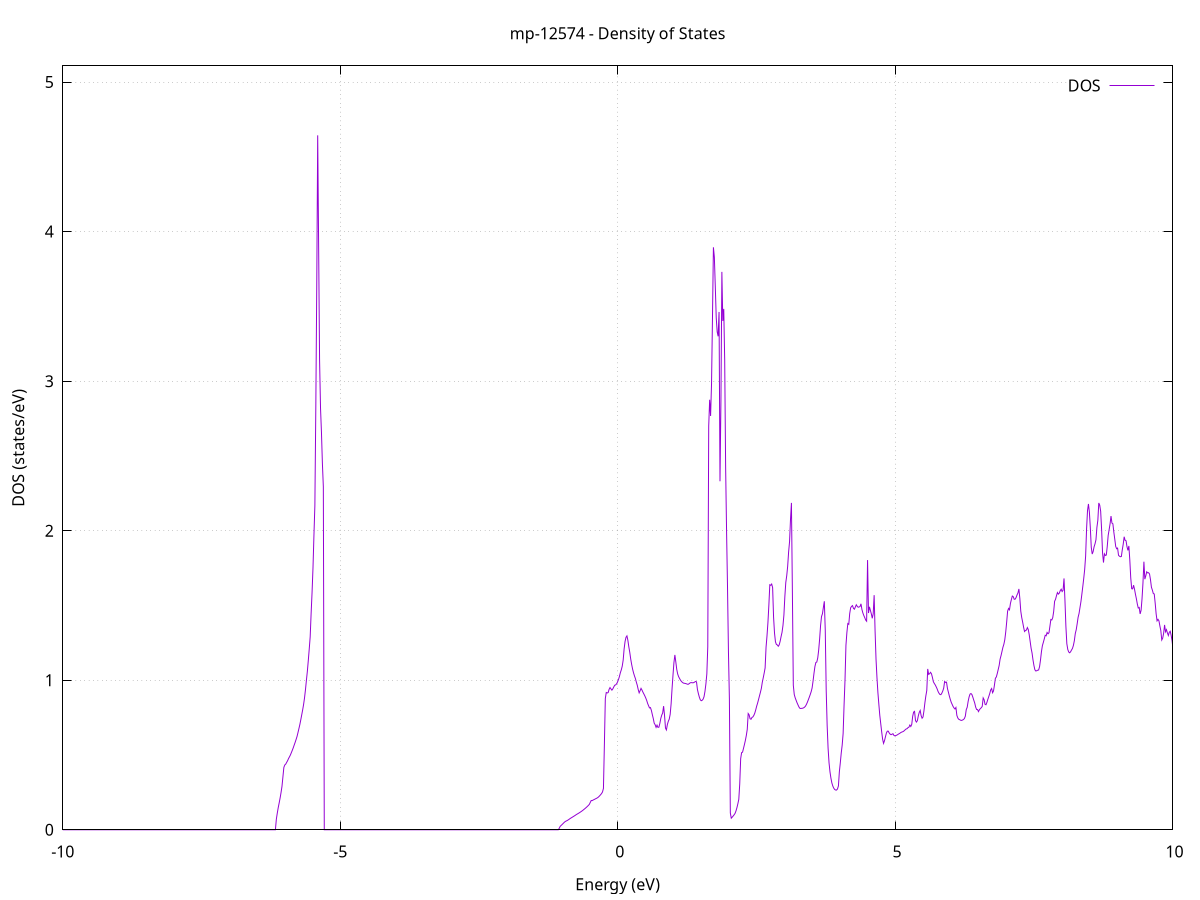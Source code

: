 set title 'mp-12574 - Density of States'
set xlabel 'Energy (eV)'
set ylabel 'DOS (states/eV)'
set grid
set xrange [-10:10]
set yrange [0:5.108]
set xzeroaxis lt -1
set terminal png size 800,600
set output 'mp-12574_dos_gnuplot.png'
plot '-' using 1:2 with lines title 'DOS'
-21.397500 0.000000
-21.380600 0.000000
-21.363600 0.000000
-21.346700 0.000000
-21.329700 0.000000
-21.312800 0.000000
-21.295900 0.000000
-21.278900 0.000000
-21.262000 0.000000
-21.245000 0.000000
-21.228100 0.000000
-21.211200 0.000000
-21.194200 0.000000
-21.177300 0.000000
-21.160300 0.000000
-21.143400 0.000000
-21.126500 0.000000
-21.109500 0.000000
-21.092600 0.000000
-21.075600 0.000000
-21.058700 0.000000
-21.041800 0.000000
-21.024800 0.000000
-21.007900 0.000000
-20.990900 0.000000
-20.974000 0.000000
-20.957100 0.000000
-20.940100 0.000000
-20.923200 0.000000
-20.906200 0.000000
-20.889300 0.000000
-20.872400 0.000000
-20.855400 0.000000
-20.838500 0.000000
-20.821500 0.000000
-20.804600 0.000000
-20.787700 0.000000
-20.770700 0.000000
-20.753800 0.000000
-20.736800 0.000000
-20.719900 0.000000
-20.703000 0.000000
-20.686000 0.000000
-20.669100 0.000000
-20.652100 0.000000
-20.635200 0.000000
-20.618300 0.000000
-20.601300 0.000000
-20.584400 0.000000
-20.567400 0.000000
-20.550500 0.000000
-20.533600 0.000000
-20.516600 0.000000
-20.499700 0.000000
-20.482700 0.000000
-20.465800 0.000000
-20.448900 0.000000
-20.431900 0.000000
-20.415000 0.000000
-20.398000 0.000000
-20.381100 0.000000
-20.364200 0.000000
-20.347200 0.000000
-20.330300 0.000000
-20.313300 0.000000
-20.296400 0.000000
-20.279400 0.000000
-20.262500 0.000000
-20.245600 0.000000
-20.228600 0.000000
-20.211700 0.000000
-20.194700 0.000000
-20.177800 0.000000
-20.160900 0.000000
-20.143900 0.000000
-20.127000 0.000000
-20.110000 0.000000
-20.093100 0.000000
-20.076200 0.000000
-20.059200 0.000000
-20.042300 0.000000
-20.025300 0.000000
-20.008400 0.000000
-19.991500 0.000000
-19.974500 0.000000
-19.957600 0.000000
-19.940600 0.000000
-19.923700 0.000000
-19.906800 0.000000
-19.889800 0.000000
-19.872900 0.000000
-19.855900 0.442600
-19.839000 1.890400
-19.822100 3.570900
-19.805100 3.952800
-19.788200 4.865600
-19.771200 6.240600
-19.754300 8.712300
-19.737400 11.845900
-19.720400 16.125300
-19.703500 9.628700
-19.686500 9.240500
-19.669600 7.251500
-19.652700 6.778000
-19.635700 3.277800
-19.618800 3.218200
-19.601800 2.951700
-19.584900 2.889100
-19.568000 2.906100
-19.551000 3.016300
-19.534100 3.165800
-19.517100 3.507700
-19.500200 3.852900
-19.483300 4.287300
-19.466300 4.893800
-19.449400 6.808000
-19.432400 8.674900
-19.415500 9.384800
-19.398600 11.655300
-19.381600 14.750100
-19.364700 13.189400
-19.347700 7.963500
-19.330800 7.006000
-19.313900 8.510100
-19.296900 11.932300
-19.280000 14.154100
-19.263000 12.159400
-19.246100 18.943400
-19.229100 22.024100
-19.212200 24.352300
-19.195300 15.254200
-19.178300 12.396200
-19.161400 9.914100
-19.144400 3.565100
-19.127500 0.000000
-19.110600 0.000000
-19.093600 0.000000
-19.076700 0.000000
-19.059700 0.000000
-19.042800 0.000000
-19.025900 0.000000
-19.008900 0.000000
-18.992000 0.000000
-18.975000 0.000000
-18.958100 0.000000
-18.941200 0.000000
-18.924200 0.000000
-18.907300 0.000000
-18.890300 0.000000
-18.873400 0.000000
-18.856500 0.000000
-18.839500 0.000000
-18.822600 0.000000
-18.805600 0.000000
-18.788700 0.000000
-18.771800 0.000000
-18.754800 0.000000
-18.737900 0.000000
-18.720900 0.000000
-18.704000 0.000000
-18.687100 0.000000
-18.670100 0.000000
-18.653200 0.000000
-18.636200 0.000000
-18.619300 0.000000
-18.602400 0.000000
-18.585400 0.000000
-18.568500 0.000000
-18.551500 0.000000
-18.534600 0.000000
-18.517700 0.000000
-18.500700 0.000000
-18.483800 0.000000
-18.466800 0.000000
-18.449900 0.000000
-18.433000 0.000000
-18.416000 0.000000
-18.399100 0.000000
-18.382100 0.000000
-18.365200 0.000000
-18.348300 0.000000
-18.331300 0.000000
-18.314400 0.000000
-18.297400 0.000000
-18.280500 0.000000
-18.263600 0.000000
-18.246600 0.000000
-18.229700 0.000000
-18.212700 0.000000
-18.195800 0.000000
-18.178900 0.000000
-18.161900 0.000000
-18.145000 0.000000
-18.128000 0.000000
-18.111100 0.000000
-18.094100 0.000000
-18.077200 0.000000
-18.060300 0.000000
-18.043300 0.000000
-18.026400 0.000000
-18.009400 0.000000
-17.992500 0.000000
-17.975600 0.000000
-17.958600 0.000000
-17.941700 0.000000
-17.924700 0.000000
-17.907800 0.000000
-17.890900 0.000000
-17.873900 0.000000
-17.857000 0.000000
-17.840000 0.000000
-17.823100 0.000000
-17.806200 0.000000
-17.789200 0.000000
-17.772300 0.000000
-17.755300 0.000000
-17.738400 0.000000
-17.721500 0.000000
-17.704500 0.000000
-17.687600 0.000000
-17.670600 0.000000
-17.653700 0.000000
-17.636800 0.000000
-17.619800 0.000000
-17.602900 0.000000
-17.585900 0.000000
-17.569000 0.000000
-17.552100 0.000000
-17.535100 0.000000
-17.518200 0.000000
-17.501200 0.000000
-17.484300 0.000000
-17.467400 0.000000
-17.450400 0.000000
-17.433500 0.000000
-17.416500 0.000000
-17.399600 0.000000
-17.382700 0.000000
-17.365700 0.000000
-17.348800 0.000000
-17.331800 0.000000
-17.314900 0.000000
-17.298000 0.000000
-17.281000 0.000000
-17.264100 0.000000
-17.247100 0.000000
-17.230200 0.000000
-17.213300 0.000000
-17.196300 0.000000
-17.179400 0.000000
-17.162400 0.000000
-17.145500 0.000000
-17.128600 0.000000
-17.111600 0.000000
-17.094700 0.000000
-17.077700 0.000000
-17.060800 0.000000
-17.043800 0.000000
-17.026900 0.000000
-17.010000 0.000000
-16.993000 0.000000
-16.976100 0.000000
-16.959100 0.000000
-16.942200 0.000000
-16.925300 0.000000
-16.908300 0.000000
-16.891400 0.000000
-16.874400 0.000000
-16.857500 0.000000
-16.840600 0.000000
-16.823600 0.000000
-16.806700 0.000000
-16.789700 0.000000
-16.772800 0.000000
-16.755900 0.000000
-16.738900 0.000000
-16.722000 0.000000
-16.705000 0.000000
-16.688100 0.000000
-16.671200 0.000000
-16.654200 0.000000
-16.637300 0.000000
-16.620300 0.000000
-16.603400 0.000000
-16.586500 0.000000
-16.569500 0.000000
-16.552600 0.000000
-16.535600 0.000000
-16.518700 0.000000
-16.501800 0.000000
-16.484800 0.000000
-16.467900 0.000000
-16.450900 0.000000
-16.434000 0.000000
-16.417100 0.000000
-16.400100 0.000000
-16.383200 0.000000
-16.366200 0.000000
-16.349300 0.000000
-16.332400 0.000000
-16.315400 0.000000
-16.298500 0.000000
-16.281500 0.000000
-16.264600 0.000000
-16.247700 0.000000
-16.230700 0.000000
-16.213800 0.000000
-16.196800 0.000000
-16.179900 0.000000
-16.163000 0.000000
-16.146000 0.000000
-16.129100 0.000000
-16.112100 0.000000
-16.095200 0.000000
-16.078300 0.000000
-16.061300 0.000000
-16.044400 0.000000
-16.027400 0.000000
-16.010500 0.000000
-15.993600 0.000000
-15.976600 0.000000
-15.959700 0.000000
-15.942700 0.000000
-15.925800 0.000000
-15.908800 0.000000
-15.891900 0.000000
-15.875000 0.000000
-15.858000 0.000000
-15.841100 0.000000
-15.824100 0.000000
-15.807200 0.000000
-15.790300 0.000000
-15.773300 0.000000
-15.756400 0.000000
-15.739400 0.000000
-15.722500 0.000000
-15.705600 0.000000
-15.688600 0.000000
-15.671700 0.000000
-15.654700 0.000000
-15.637800 0.000000
-15.620900 0.000000
-15.603900 0.000000
-15.587000 0.000000
-15.570000 0.000000
-15.553100 0.000000
-15.536200 0.000000
-15.519200 0.000000
-15.502300 0.000000
-15.485300 0.000000
-15.468400 0.000000
-15.451500 0.000000
-15.434500 0.000000
-15.417600 0.000000
-15.400600 0.000000
-15.383700 0.000000
-15.366800 0.000000
-15.349800 0.000000
-15.332900 0.000000
-15.315900 0.000000
-15.299000 0.000000
-15.282100 0.000000
-15.265100 0.000000
-15.248200 0.000000
-15.231200 0.000000
-15.214300 0.000000
-15.197400 0.000000
-15.180400 0.000000
-15.163500 0.000000
-15.146500 0.000000
-15.129600 0.000000
-15.112700 0.000000
-15.095700 0.000000
-15.078800 0.000000
-15.061800 0.000000
-15.044900 0.000000
-15.028000 0.000000
-15.011000 0.000000
-14.994100 0.000000
-14.977100 0.000000
-14.960200 0.000000
-14.943300 0.000000
-14.926300 0.000000
-14.909400 0.000000
-14.892400 0.000000
-14.875500 0.000000
-14.858500 0.000000
-14.841600 0.000000
-14.824700 0.000000
-14.807700 0.000000
-14.790800 0.000000
-14.773800 0.000000
-14.756900 0.000000
-14.740000 0.000000
-14.723000 0.000000
-14.706100 0.000000
-14.689100 0.000000
-14.672200 0.000000
-14.655300 0.000000
-14.638300 0.000000
-14.621400 0.000000
-14.604400 0.000000
-14.587500 0.000000
-14.570600 0.000000
-14.553600 0.000000
-14.536700 0.000000
-14.519700 0.000000
-14.502800 0.000000
-14.485900 0.000000
-14.468900 0.000000
-14.452000 0.000000
-14.435000 0.000000
-14.418100 0.000000
-14.401200 0.000000
-14.384200 0.000000
-14.367300 0.000000
-14.350300 0.000000
-14.333400 0.000000
-14.316500 0.000000
-14.299500 0.000000
-14.282600 0.000000
-14.265600 0.000000
-14.248700 0.000000
-14.231800 0.000000
-14.214800 0.000000
-14.197900 0.000000
-14.180900 0.000000
-14.164000 0.000000
-14.147100 0.000000
-14.130100 0.000000
-14.113200 0.000000
-14.096200 0.000000
-14.079300 0.000000
-14.062400 0.000000
-14.045400 0.000000
-14.028500 0.000000
-14.011500 0.000000
-13.994600 0.000000
-13.977700 0.000000
-13.960700 0.000000
-13.943800 0.000000
-13.926800 0.000000
-13.909900 0.000000
-13.893000 0.000000
-13.876000 0.000000
-13.859100 0.000000
-13.842100 0.000000
-13.825200 0.000000
-13.808300 0.000000
-13.791300 0.000000
-13.774400 0.000000
-13.757400 0.000000
-13.740500 0.000000
-13.723500 0.000000
-13.706600 0.000000
-13.689700 0.000000
-13.672700 0.000000
-13.655800 0.000000
-13.638800 0.000000
-13.621900 0.000000
-13.605000 0.000000
-13.588000 0.000000
-13.571100 0.000000
-13.554100 0.000000
-13.537200 0.000000
-13.520300 0.000000
-13.503300 0.000000
-13.486400 0.000000
-13.469400 0.000000
-13.452500 0.000000
-13.435600 0.000000
-13.418600 0.000000
-13.401700 0.000000
-13.384700 0.000000
-13.367800 0.000000
-13.350900 0.000000
-13.333900 0.000000
-13.317000 0.000000
-13.300000 0.000000
-13.283100 0.000000
-13.266200 0.000000
-13.249200 0.000000
-13.232300 0.000000
-13.215300 0.000000
-13.198400 0.000000
-13.181500 0.000000
-13.164500 0.000000
-13.147600 0.000000
-13.130600 0.000000
-13.113700 0.000000
-13.096800 0.000000
-13.079800 0.000000
-13.062900 0.000000
-13.045900 0.000000
-13.029000 0.000000
-13.012100 0.000000
-12.995100 0.000000
-12.978200 0.000000
-12.961200 0.000000
-12.944300 0.000000
-12.927400 0.000000
-12.910400 0.000000
-12.893500 0.000000
-12.876500 0.000000
-12.859600 0.000000
-12.842700 0.000000
-12.825700 0.000000
-12.808800 0.000000
-12.791800 0.000000
-12.774900 0.000000
-12.758000 0.000000
-12.741000 0.000000
-12.724100 0.000000
-12.707100 0.000000
-12.690200 0.000000
-12.673200 0.000000
-12.656300 0.000000
-12.639400 0.000000
-12.622400 0.000000
-12.605500 0.000000
-12.588500 0.000000
-12.571600 0.000000
-12.554700 0.000000
-12.537700 0.000000
-12.520800 0.000000
-12.503800 0.000000
-12.486900 0.000000
-12.470000 0.000000
-12.453000 0.000000
-12.436100 0.000000
-12.419100 0.000000
-12.402200 0.000000
-12.385300 0.000000
-12.368300 0.000000
-12.351400 0.000000
-12.334400 0.000000
-12.317500 0.000000
-12.300600 0.000000
-12.283600 0.000000
-12.266700 0.000000
-12.249700 0.000000
-12.232800 0.000000
-12.215900 0.000000
-12.198900 0.000000
-12.182000 0.000000
-12.165000 0.000000
-12.148100 0.000000
-12.131200 0.000000
-12.114200 0.000000
-12.097300 0.000000
-12.080300 0.000000
-12.063400 0.000000
-12.046500 0.000000
-12.029500 0.000000
-12.012600 0.000000
-11.995600 0.000000
-11.978700 0.000000
-11.961800 0.000000
-11.944800 0.000000
-11.927900 0.000000
-11.910900 0.000000
-11.894000 0.000000
-11.877100 0.000000
-11.860100 0.000000
-11.843200 0.000000
-11.826200 0.000000
-11.809300 0.000000
-11.792400 0.000000
-11.775400 0.000000
-11.758500 0.000000
-11.741500 0.000000
-11.724600 0.000000
-11.707700 0.000000
-11.690700 0.000000
-11.673800 0.000000
-11.656800 0.000000
-11.639900 0.000000
-11.623000 0.000000
-11.606000 0.000000
-11.589100 0.000000
-11.572100 0.000000
-11.555200 0.000000
-11.538200 0.000000
-11.521300 0.000000
-11.504400 0.000000
-11.487400 0.000000
-11.470500 0.000000
-11.453500 0.000000
-11.436600 0.000000
-11.419700 0.000000
-11.402700 0.000000
-11.385800 0.000000
-11.368800 0.000000
-11.351900 0.000000
-11.335000 0.000000
-11.318000 0.000000
-11.301100 0.000000
-11.284100 0.000000
-11.267200 0.000000
-11.250300 0.000000
-11.233300 0.000000
-11.216400 0.000000
-11.199400 0.000000
-11.182500 0.000000
-11.165600 0.000000
-11.148600 0.000000
-11.131700 0.000000
-11.114700 0.000000
-11.097800 0.000000
-11.080900 0.000000
-11.063900 0.000000
-11.047000 0.000000
-11.030000 0.000000
-11.013100 0.000000
-10.996200 0.000000
-10.979200 0.000000
-10.962300 0.000000
-10.945300 0.000000
-10.928400 0.000000
-10.911500 0.000000
-10.894500 0.000000
-10.877600 0.000000
-10.860600 0.000000
-10.843700 0.000000
-10.826800 0.000000
-10.809800 0.000000
-10.792900 0.000000
-10.775900 0.000000
-10.759000 0.000000
-10.742100 0.000000
-10.725100 0.000000
-10.708200 0.000000
-10.691200 0.000000
-10.674300 0.000000
-10.657400 0.000000
-10.640400 0.000000
-10.623500 0.000000
-10.606500 0.000000
-10.589600 0.000000
-10.572700 0.000000
-10.555700 0.000000
-10.538800 0.000000
-10.521800 0.000000
-10.504900 0.000000
-10.487900 0.000000
-10.471000 0.000000
-10.454100 0.000000
-10.437100 0.000000
-10.420200 0.000000
-10.403200 0.000000
-10.386300 0.000000
-10.369400 0.000000
-10.352400 0.000000
-10.335500 0.000000
-10.318500 0.000000
-10.301600 0.000000
-10.284700 0.000000
-10.267700 0.000000
-10.250800 0.000000
-10.233800 0.000000
-10.216900 0.000000
-10.200000 0.000000
-10.183000 0.000000
-10.166100 0.000000
-10.149100 0.000000
-10.132200 0.000000
-10.115300 0.000000
-10.098300 0.000000
-10.081400 0.000000
-10.064400 0.000000
-10.047500 0.000000
-10.030600 0.000000
-10.013600 0.000000
-9.996700 0.000000
-9.979700 0.000000
-9.962800 0.000000
-9.945900 0.000000
-9.928900 0.000000
-9.912000 0.000000
-9.895000 0.000000
-9.878100 0.000000
-9.861200 0.000000
-9.844200 0.000000
-9.827300 0.000000
-9.810300 0.000000
-9.793400 0.000000
-9.776500 0.000000
-9.759500 0.000000
-9.742600 0.000000
-9.725600 0.000000
-9.708700 0.000000
-9.691800 0.000000
-9.674800 0.000000
-9.657900 0.000000
-9.640900 0.000000
-9.624000 0.000000
-9.607100 0.000000
-9.590100 0.000000
-9.573200 0.000000
-9.556200 0.000000
-9.539300 0.000000
-9.522400 0.000000
-9.505400 0.000000
-9.488500 0.000000
-9.471500 0.000000
-9.454600 0.000000
-9.437600 0.000000
-9.420700 0.000000
-9.403800 0.000000
-9.386800 0.000000
-9.369900 0.000000
-9.352900 0.000000
-9.336000 0.000000
-9.319100 0.000000
-9.302100 0.000000
-9.285200 0.000000
-9.268200 0.000000
-9.251300 0.000000
-9.234400 0.000000
-9.217400 0.000000
-9.200500 0.000000
-9.183500 0.000000
-9.166600 0.000000
-9.149700 0.000000
-9.132700 0.000000
-9.115800 0.000000
-9.098800 0.000000
-9.081900 0.000000
-9.065000 0.000000
-9.048000 0.000000
-9.031100 0.000000
-9.014100 0.000000
-8.997200 0.000000
-8.980300 0.000000
-8.963300 0.000000
-8.946400 0.000000
-8.929400 0.000000
-8.912500 0.000000
-8.895600 0.000000
-8.878600 0.000000
-8.861700 0.000000
-8.844700 0.000000
-8.827800 0.000000
-8.810900 0.000000
-8.793900 0.000000
-8.777000 0.000000
-8.760000 0.000000
-8.743100 0.000000
-8.726200 0.000000
-8.709200 0.000000
-8.692300 0.000000
-8.675300 0.000000
-8.658400 0.000000
-8.641500 0.000000
-8.624500 0.000000
-8.607600 0.000000
-8.590600 0.000000
-8.573700 0.000000
-8.556800 0.000000
-8.539800 0.000000
-8.522900 0.000000
-8.505900 0.000000
-8.489000 0.000000
-8.472100 0.000000
-8.455100 0.000000
-8.438200 0.000000
-8.421200 0.000000
-8.404300 0.000000
-8.387400 0.000000
-8.370400 0.000000
-8.353500 0.000000
-8.336500 0.000000
-8.319600 0.000000
-8.302600 0.000000
-8.285700 0.000000
-8.268800 0.000000
-8.251800 0.000000
-8.234900 0.000000
-8.217900 0.000000
-8.201000 0.000000
-8.184100 0.000000
-8.167100 0.000000
-8.150200 0.000000
-8.133200 0.000000
-8.116300 0.000000
-8.099400 0.000000
-8.082400 0.000000
-8.065500 0.000000
-8.048500 0.000000
-8.031600 0.000000
-8.014700 0.000000
-7.997700 0.000000
-7.980800 0.000000
-7.963800 0.000000
-7.946900 0.000000
-7.930000 0.000000
-7.913000 0.000000
-7.896100 0.000000
-7.879100 0.000000
-7.862200 0.000000
-7.845300 0.000000
-7.828300 0.000000
-7.811400 0.000000
-7.794400 0.000000
-7.777500 0.000000
-7.760600 0.000000
-7.743600 0.000000
-7.726700 0.000000
-7.709700 0.000000
-7.692800 0.000000
-7.675900 0.000000
-7.658900 0.000000
-7.642000 0.000000
-7.625000 0.000000
-7.608100 0.000000
-7.591200 0.000000
-7.574200 0.000000
-7.557300 0.000000
-7.540300 0.000000
-7.523400 0.000000
-7.506500 0.000000
-7.489500 0.000000
-7.472600 0.000000
-7.455600 0.000000
-7.438700 0.000000
-7.421800 0.000000
-7.404800 0.000000
-7.387900 0.000000
-7.370900 0.000000
-7.354000 0.000000
-7.337100 0.000000
-7.320100 0.000000
-7.303200 0.000000
-7.286200 0.000000
-7.269300 0.000000
-7.252300 0.000000
-7.235400 0.000000
-7.218500 0.000000
-7.201500 0.000000
-7.184600 0.000000
-7.167600 0.000000
-7.150700 0.000000
-7.133800 0.000000
-7.116800 0.000000
-7.099900 0.000000
-7.082900 0.000000
-7.066000 0.000000
-7.049100 0.000000
-7.032100 0.000000
-7.015200 0.000000
-6.998200 0.000000
-6.981300 0.000000
-6.964400 0.000000
-6.947400 0.000000
-6.930500 0.000000
-6.913500 0.000000
-6.896600 0.000000
-6.879700 0.000000
-6.862700 0.000000
-6.845800 0.000000
-6.828800 0.000000
-6.811900 0.000000
-6.795000 0.000000
-6.778000 0.000000
-6.761100 0.000000
-6.744100 0.000000
-6.727200 0.000000
-6.710300 0.000000
-6.693300 0.000000
-6.676400 0.000000
-6.659400 0.000000
-6.642500 0.000000
-6.625600 0.000000
-6.608600 0.000000
-6.591700 0.000000
-6.574700 0.000000
-6.557800 0.000000
-6.540900 0.000000
-6.523900 0.000000
-6.507000 0.000000
-6.490000 0.000000
-6.473100 0.000000
-6.456200 0.000000
-6.439200 0.000000
-6.422300 0.000000
-6.405300 0.000000
-6.388400 0.000000
-6.371500 0.000000
-6.354500 0.000000
-6.337600 0.000000
-6.320600 0.000000
-6.303700 0.000000
-6.286800 0.000000
-6.269800 0.000000
-6.252900 0.000000
-6.235900 0.000000
-6.219000 0.000000
-6.202100 0.000000
-6.185100 0.000000
-6.168200 0.000000
-6.151200 0.070700
-6.134300 0.111200
-6.117300 0.147900
-6.100400 0.179100
-6.083500 0.212200
-6.066500 0.248900
-6.049600 0.290300
-6.032600 0.354000
-6.015700 0.416900
-5.998800 0.433400
-5.981800 0.439200
-5.964900 0.450900
-5.947900 0.462200
-5.931000 0.476600
-5.914100 0.488000
-5.897100 0.500700
-5.880200 0.516200
-5.863200 0.531900
-5.846300 0.548500
-5.829400 0.566600
-5.812400 0.584500
-5.795500 0.603600
-5.778500 0.623500
-5.761600 0.649500
-5.744700 0.676000
-5.727700 0.703500
-5.710800 0.735000
-5.693800 0.768400
-5.676900 0.801700
-5.660000 0.838000
-5.643000 0.882800
-5.626100 0.937300
-5.609100 1.000900
-5.592200 1.060100
-5.575300 1.132100
-5.558300 1.209100
-5.541400 1.289900
-5.524400 1.447000
-5.507500 1.586300
-5.490600 1.752900
-5.473600 1.970000
-5.456700 2.168900
-5.439700 2.830000
-5.422800 3.637600
-5.405900 4.643500
-5.388900 3.896900
-5.372000 3.141700
-5.355000 2.819700
-5.338100 2.658000
-5.321200 2.449800
-5.304200 2.293900
-5.287300 0.000000
-5.270300 0.000000
-5.253400 0.000000
-5.236500 0.000000
-5.219500 0.000000
-5.202600 0.000000
-5.185600 0.000000
-5.168700 0.000000
-5.151800 0.000000
-5.134800 0.000000
-5.117900 0.000000
-5.100900 0.000000
-5.084000 0.000000
-5.067000 0.000000
-5.050100 0.000000
-5.033200 0.000000
-5.016200 0.000000
-4.999300 0.000000
-4.982300 0.000000
-4.965400 0.000000
-4.948500 0.000000
-4.931500 0.000000
-4.914600 0.000000
-4.897600 0.000000
-4.880700 0.000000
-4.863800 0.000000
-4.846800 0.000000
-4.829900 0.000000
-4.812900 0.000000
-4.796000 0.000000
-4.779100 0.000000
-4.762100 0.000000
-4.745200 0.000000
-4.728200 0.000000
-4.711300 0.000000
-4.694400 0.000000
-4.677400 0.000000
-4.660500 0.000000
-4.643500 0.000000
-4.626600 0.000000
-4.609700 0.000000
-4.592700 0.000000
-4.575800 0.000000
-4.558800 0.000000
-4.541900 0.000000
-4.525000 0.000000
-4.508000 0.000000
-4.491100 0.000000
-4.474100 0.000000
-4.457200 0.000000
-4.440300 0.000000
-4.423300 0.000000
-4.406400 0.000000
-4.389400 0.000000
-4.372500 0.000000
-4.355600 0.000000
-4.338600 0.000000
-4.321700 0.000000
-4.304700 0.000000
-4.287800 0.000000
-4.270900 0.000000
-4.253900 0.000000
-4.237000 0.000000
-4.220000 0.000000
-4.203100 0.000000
-4.186200 0.000000
-4.169200 0.000000
-4.152300 0.000000
-4.135300 0.000000
-4.118400 0.000000
-4.101500 0.000000
-4.084500 0.000000
-4.067600 0.000000
-4.050600 0.000000
-4.033700 0.000000
-4.016800 0.000000
-3.999800 0.000000
-3.982900 0.000000
-3.965900 0.000000
-3.949000 0.000000
-3.932000 0.000000
-3.915100 0.000000
-3.898200 0.000000
-3.881200 0.000000
-3.864300 0.000000
-3.847300 0.000000
-3.830400 0.000000
-3.813500 0.000000
-3.796500 0.000000
-3.779600 0.000000
-3.762600 0.000000
-3.745700 0.000000
-3.728800 0.000000
-3.711800 0.000000
-3.694900 0.000000
-3.677900 0.000000
-3.661000 0.000000
-3.644100 0.000000
-3.627100 0.000000
-3.610200 0.000000
-3.593200 0.000000
-3.576300 0.000000
-3.559400 0.000000
-3.542400 0.000000
-3.525500 0.000000
-3.508500 0.000000
-3.491600 0.000000
-3.474700 0.000000
-3.457700 0.000000
-3.440800 0.000000
-3.423800 0.000000
-3.406900 0.000000
-3.390000 0.000000
-3.373000 0.000000
-3.356100 0.000000
-3.339100 0.000000
-3.322200 0.000000
-3.305300 0.000000
-3.288300 0.000000
-3.271400 0.000000
-3.254400 0.000000
-3.237500 0.000000
-3.220600 0.000000
-3.203600 0.000000
-3.186700 0.000000
-3.169700 0.000000
-3.152800 0.000000
-3.135900 0.000000
-3.118900 0.000000
-3.102000 0.000000
-3.085000 0.000000
-3.068100 0.000000
-3.051200 0.000000
-3.034200 0.000000
-3.017300 0.000000
-3.000300 0.000000
-2.983400 0.000000
-2.966500 0.000000
-2.949500 0.000000
-2.932600 0.000000
-2.915600 0.000000
-2.898700 0.000000
-2.881700 0.000000
-2.864800 0.000000
-2.847900 0.000000
-2.830900 0.000000
-2.814000 0.000000
-2.797000 0.000000
-2.780100 0.000000
-2.763200 0.000000
-2.746200 0.000000
-2.729300 0.000000
-2.712300 0.000000
-2.695400 0.000000
-2.678500 0.000000
-2.661500 0.000000
-2.644600 0.000000
-2.627600 0.000000
-2.610700 0.000000
-2.593800 0.000000
-2.576800 0.000000
-2.559900 0.000000
-2.542900 0.000000
-2.526000 0.000000
-2.509100 0.000000
-2.492100 0.000000
-2.475200 0.000000
-2.458200 0.000000
-2.441300 0.000000
-2.424400 0.000000
-2.407400 0.000000
-2.390500 0.000000
-2.373500 0.000000
-2.356600 0.000000
-2.339700 0.000000
-2.322700 0.000000
-2.305800 0.000000
-2.288800 0.000000
-2.271900 0.000000
-2.255000 0.000000
-2.238000 0.000000
-2.221100 0.000000
-2.204100 0.000000
-2.187200 0.000000
-2.170300 0.000000
-2.153300 0.000000
-2.136400 0.000000
-2.119400 0.000000
-2.102500 0.000000
-2.085600 0.000000
-2.068600 0.000000
-2.051700 0.000000
-2.034700 0.000000
-2.017800 0.000000
-2.000900 0.000000
-1.983900 0.000000
-1.967000 0.000000
-1.950000 0.000000
-1.933100 0.000000
-1.916200 0.000000
-1.899200 0.000000
-1.882300 0.000000
-1.865300 0.000000
-1.848400 0.000000
-1.831500 0.000000
-1.814500 0.000000
-1.797600 0.000000
-1.780600 0.000000
-1.763700 0.000000
-1.746700 0.000000
-1.729800 0.000000
-1.712900 0.000000
-1.695900 0.000000
-1.679000 0.000000
-1.662000 0.000000
-1.645100 0.000000
-1.628200 0.000000
-1.611200 0.000000
-1.594300 0.000000
-1.577300 0.000000
-1.560400 0.000000
-1.543500 0.000000
-1.526500 0.000000
-1.509600 0.000000
-1.492600 0.000000
-1.475700 0.000000
-1.458800 0.000000
-1.441800 0.000000
-1.424900 0.000000
-1.407900 0.000000
-1.391000 0.000000
-1.374100 0.000000
-1.357100 0.000000
-1.340200 0.000000
-1.323200 0.000000
-1.306300 0.000000
-1.289400 0.000000
-1.272400 0.000000
-1.255500 0.000000
-1.238500 0.000000
-1.221600 0.000000
-1.204700 0.000000
-1.187700 0.000000
-1.170800 0.000000
-1.153800 0.000000
-1.136900 0.000000
-1.120000 0.000000
-1.103000 0.000000
-1.086100 0.000000
-1.069100 0.000000
-1.052200 0.010500
-1.035300 0.023100
-1.018300 0.029100
-1.001400 0.035000
-0.984400 0.041400
-0.967500 0.047700
-0.950600 0.053400
-0.933600 0.057400
-0.916700 0.060400
-0.899700 0.064000
-0.882800 0.068100
-0.865900 0.072600
-0.848900 0.077100
-0.832000 0.080600
-0.815000 0.084700
-0.798100 0.088600
-0.781200 0.092500
-0.764200 0.096600
-0.747300 0.101000
-0.730300 0.104800
-0.713400 0.108500
-0.696400 0.112300
-0.679500 0.116400
-0.662600 0.120600
-0.645600 0.125000
-0.628700 0.129700
-0.611700 0.134800
-0.594800 0.139900
-0.577900 0.145300
-0.560900 0.150900
-0.544000 0.156900
-0.527000 0.163100
-0.510100 0.169900
-0.493200 0.183100
-0.476200 0.195700
-0.459300 0.195100
-0.442300 0.198800
-0.425400 0.201900
-0.408500 0.205100
-0.391500 0.208400
-0.374600 0.211600
-0.357600 0.215500
-0.340700 0.220900
-0.323800 0.227400
-0.306800 0.234600
-0.289900 0.242100
-0.272900 0.252800
-0.256000 0.276900
-0.239100 0.567200
-0.222100 0.878100
-0.205200 0.917900
-0.188200 0.914800
-0.171300 0.917300
-0.154400 0.938700
-0.137400 0.950900
-0.120500 0.942100
-0.103500 0.933700
-0.086600 0.942400
-0.069700 0.955100
-0.052700 0.966500
-0.035800 0.968800
-0.018800 0.975900
-0.001900 0.988200
0.015000 1.004700
0.032000 1.025000
0.048900 1.050400
0.065900 1.069300
0.082800 1.094000
0.099700 1.134700
0.116700 1.209500
0.133600 1.258800
0.150600 1.287300
0.167500 1.296500
0.184400 1.266700
0.201400 1.223300
0.218300 1.187100
0.235300 1.142200
0.252200 1.106000
0.269100 1.074900
0.286100 1.049800
0.303000 1.029200
0.320000 1.011100
0.336900 0.987200
0.353800 0.966000
0.370800 0.937700
0.387700 0.915500
0.404700 0.929600
0.421600 0.945600
0.438600 0.934400
0.455500 0.920400
0.472400 0.908400
0.489400 0.895700
0.506300 0.881400
0.523300 0.865200
0.540200 0.845100
0.557100 0.829800
0.574100 0.814900
0.591000 0.817100
0.608000 0.798100
0.624900 0.770400
0.641800 0.744500
0.658800 0.712800
0.675700 0.702400
0.692700 0.684900
0.709600 0.699500
0.726500 0.684800
0.743500 0.685900
0.760400 0.710700
0.777400 0.743800
0.794300 0.766200
0.811200 0.780700
0.828200 0.826900
0.845100 0.765400
0.862100 0.680300
0.879000 0.667700
0.895900 0.703500
0.912900 0.725200
0.929800 0.739800
0.946800 0.772100
0.963700 0.842400
0.980600 0.943300
0.997600 1.034600
1.014500 1.118000
1.031500 1.169000
1.048400 1.122100
1.065300 1.071900
1.082300 1.041200
1.099200 1.023700
1.116200 1.011500
1.133100 1.000200
1.150000 0.991700
1.167000 0.985800
1.183900 0.981100
1.200900 0.979700
1.217800 0.978400
1.234700 0.976700
1.251700 0.974300
1.268600 0.972400
1.285600 0.976100
1.302500 0.981200
1.319400 0.984100
1.336400 0.983600
1.353300 0.982700
1.370300 0.983900
1.387200 0.987500
1.404100 0.991800
1.421100 0.989200
1.438000 0.938200
1.455000 0.910600
1.471900 0.887600
1.488900 0.869900
1.505800 0.862900
1.522700 0.865600
1.539700 0.873000
1.556600 0.889300
1.573600 0.924900
1.590500 0.974800
1.607400 1.041800
1.624400 1.224000
1.641300 2.699800
1.658300 2.875500
1.675200 2.766900
1.692100 2.982500
1.709100 3.419700
1.726000 3.895000
1.743000 3.829200
1.759900 3.633600
1.776800 3.424000
1.793800 3.329600
1.810700 3.299700
1.827700 3.462400
1.844600 2.330500
1.861500 2.864100
1.878500 3.730600
1.895400 3.402500
1.912400 3.482900
1.929300 3.141500
1.946200 2.424200
1.963200 1.995100
1.980100 1.622200
1.997100 1.188900
2.014000 0.875800
2.030900 0.112300
2.047900 0.077500
2.064800 0.084500
2.081800 0.091900
2.098700 0.100000
2.115600 0.109200
2.132600 0.125700
2.149500 0.147400
2.166500 0.173800
2.183400 0.203400
2.200300 0.305900
2.217300 0.475600
2.234200 0.515700
2.251200 0.518900
2.268100 0.544100
2.285000 0.570000
2.302000 0.597700
2.318900 0.630000
2.335900 0.671400
2.352800 0.777300
2.369700 0.768600
2.386700 0.742100
2.403600 0.739100
2.420600 0.751000
2.437500 0.754700
2.454400 0.764700
2.471400 0.779700
2.488300 0.801200
2.505300 0.826100
2.522200 0.846700
2.539200 0.870700
2.556100 0.895100
2.573000 0.919200
2.590000 0.945600
2.606900 0.985900
2.623900 1.016000
2.640800 1.047600
2.657700 1.081800
2.674700 1.220900
2.691600 1.295600
2.708600 1.385200
2.725500 1.503700
2.742400 1.638300
2.759400 1.634800
2.776300 1.643200
2.793300 1.619100
2.810200 1.421800
2.827100 1.316000
2.844100 1.256800
2.861000 1.239100
2.878000 1.236000
2.894900 1.227100
2.911800 1.236600
2.928800 1.260600
2.945700 1.291900
2.962700 1.320400
2.979600 1.365900
2.996500 1.435800
3.013500 1.558900
3.030400 1.653500
3.047400 1.699300
3.064300 1.761700
3.081200 1.857200
3.098200 1.925900
3.115100 2.072600
3.132100 2.185700
3.149000 1.603900
3.165900 0.966600
3.182900 0.904900
3.199800 0.882400
3.216800 0.865600
3.233700 0.848900
3.250600 0.834900
3.267600 0.821100
3.284500 0.812200
3.301500 0.811000
3.318400 0.812200
3.335300 0.812900
3.352300 0.815500
3.369200 0.820100
3.386200 0.827100
3.403100 0.839000
3.420000 0.853100
3.437000 0.869800
3.453900 0.886500
3.470900 0.904200
3.487800 0.923400
3.504700 0.948200
3.521700 0.994100
3.538600 1.046300
3.555600 1.091800
3.572500 1.118500
3.589400 1.121800
3.606400 1.149200
3.623300 1.201700
3.640300 1.275700
3.657200 1.365700
3.674200 1.425400
3.691100 1.444500
3.708000 1.487200
3.725000 1.528000
3.741900 1.332500
3.758900 0.931400
3.775800 0.698600
3.792700 0.546300
3.809700 0.448600
3.826600 0.388400
3.843600 0.345800
3.860500 0.313600
3.877400 0.292900
3.894400 0.278700
3.911300 0.269600
3.928300 0.265600
3.945200 0.265500
3.962100 0.273000
3.979100 0.293400
3.996000 0.387700
4.013000 0.447900
4.029900 0.513800
4.046800 0.566000
4.063800 0.643800
4.080700 0.832600
4.097700 1.000500
4.114600 1.233500
4.131500 1.318500
4.148500 1.378900
4.165400 1.373800
4.182400 1.445400
4.199300 1.484400
4.216200 1.494200
4.233200 1.498900
4.250100 1.480300
4.267100 1.474900
4.284000 1.489300
4.300900 1.504400
4.317900 1.494400
4.334800 1.488100
4.351800 1.489900
4.368700 1.493100
4.385600 1.510900
4.402600 1.473100
4.419500 1.450000
4.436500 1.432800
4.453400 1.418700
4.470300 1.402400
4.487300 1.394700
4.504200 1.803300
4.521200 1.449300
4.538100 1.490800
4.555000 1.467300
4.572000 1.444300
4.588900 1.413900
4.605900 1.444400
4.622800 1.569000
4.639700 1.330200
4.656700 1.141200
4.673600 1.017800
4.690600 0.917700
4.707500 0.839500
4.724500 0.765400
4.741400 0.710500
4.758300 0.655600
4.775300 0.606300
4.792200 0.577700
4.809200 0.595400
4.826100 0.621300
4.843000 0.646100
4.860000 0.659300
4.876900 0.659400
4.893900 0.647200
4.910800 0.639800
4.927700 0.635900
4.944700 0.639000
4.961600 0.642300
4.978600 0.631500
4.995500 0.627900
5.012400 0.629900
5.029400 0.632500
5.046300 0.636100
5.063300 0.640600
5.080200 0.643600
5.097100 0.648500
5.114100 0.652300
5.131000 0.654700
5.148000 0.657300
5.164900 0.662300
5.181800 0.668500
5.198800 0.673800
5.215700 0.676000
5.232700 0.682800
5.249600 0.686000
5.266500 0.700300
5.283500 0.690700
5.300400 0.704500
5.317400 0.758600
5.334300 0.787000
5.351200 0.791600
5.368200 0.730200
5.385100 0.720100
5.402100 0.729900
5.419000 0.762100
5.435900 0.785000
5.452900 0.797800
5.469800 0.763000
5.486800 0.745800
5.503700 0.754100
5.520600 0.795500
5.537600 0.849500
5.554500 0.894700
5.571500 0.931400
5.588400 1.075500
5.605300 1.038900
5.622300 1.043600
5.639200 1.052800
5.656200 1.042900
5.673100 1.018800
5.690000 0.990100
5.707000 0.978500
5.723900 0.968700
5.740900 0.956000
5.757800 0.942300
5.774700 0.925100
5.791700 0.913000
5.808600 0.904600
5.825600 0.903400
5.842500 0.913100
5.859500 0.927600
5.876400 0.947000
5.893300 0.992100
5.910300 0.985100
5.927200 0.987100
5.944200 0.944200
5.961100 0.920000
5.978000 0.894400
5.995000 0.872100
6.011900 0.852600
6.028900 0.838400
6.045800 0.824400
6.062700 0.814400
6.079700 0.807800
6.096600 0.817500
6.113600 0.764800
6.130500 0.747700
6.147400 0.738900
6.164400 0.736000
6.181300 0.732500
6.198300 0.731200
6.215200 0.733700
6.232100 0.737100
6.249100 0.743700
6.266000 0.759500
6.283000 0.803300
6.299900 0.819300
6.316800 0.858200
6.333800 0.887700
6.350700 0.907000
6.367700 0.911000
6.384600 0.904500
6.401500 0.886900
6.418500 0.866600
6.435400 0.847800
6.452400 0.820600
6.469300 0.804500
6.486200 0.803600
6.503200 0.790100
6.520100 0.802800
6.537100 0.810000
6.554000 0.816400
6.570900 0.825000
6.587900 0.881700
6.604800 0.869600
6.621800 0.838700
6.638700 0.836000
6.655600 0.852200
6.672600 0.873000
6.689500 0.891600
6.706500 0.911500
6.723400 0.935200
6.740300 0.944600
6.757300 0.916300
6.774200 0.928500
6.791200 0.968200
6.808100 1.013000
6.825000 1.021800
6.842000 1.045100
6.858900 1.071800
6.875900 1.098800
6.892800 1.140700
6.909800 1.164700
6.926700 1.192200
6.943600 1.219900
6.960600 1.240400
6.977500 1.270700
6.994500 1.322700
7.011400 1.388700
7.028300 1.462000
7.045300 1.479900
7.062200 1.471000
7.079200 1.513700
7.096100 1.539300
7.113000 1.563000
7.130000 1.558700
7.146900 1.541300
7.163900 1.542000
7.180800 1.552900
7.197700 1.569800
7.214700 1.583600
7.231600 1.610400
7.248600 1.547500
7.265500 1.461900
7.282400 1.419800
7.299400 1.388800
7.316300 1.354600
7.333300 1.325700
7.350200 1.332300
7.367100 1.335200
7.384100 1.352000
7.401000 1.338500
7.418000 1.304100
7.434900 1.258500
7.451800 1.213600
7.468800 1.181800
7.485700 1.136100
7.502700 1.098500
7.519600 1.069900
7.536500 1.061700
7.553500 1.063600
7.570400 1.067100
7.587400 1.068500
7.604300 1.090900
7.621200 1.135800
7.638200 1.191300
7.655100 1.231300
7.672100 1.252900
7.689000 1.276100
7.705900 1.300700
7.722900 1.297200
7.739800 1.319200
7.756800 1.310700
7.773700 1.317500
7.790600 1.360400
7.807600 1.406100
7.824500 1.402900
7.841500 1.418200
7.858400 1.459300
7.875300 1.527800
7.892300 1.541600
7.909200 1.565400
7.926200 1.586400
7.943100 1.575800
7.960000 1.582400
7.977000 1.599000
7.993900 1.608600
8.010900 1.593000
8.027800 1.601300
8.044800 1.680600
8.061700 1.534600
8.078600 1.361000
8.095600 1.244300
8.112500 1.206000
8.129500 1.188800
8.146400 1.183400
8.163300 1.190100
8.180300 1.202100
8.197200 1.212700
8.214200 1.233200
8.231100 1.264400
8.248000 1.311900
8.265000 1.338100
8.281900 1.377300
8.298900 1.420900
8.315800 1.446400
8.332700 1.486000
8.349700 1.525400
8.366600 1.575300
8.383600 1.627500
8.400500 1.681400
8.417400 1.741300
8.434400 1.830200
8.451300 2.011100
8.468300 2.134000
8.485200 2.178600
8.502100 2.123600
8.519100 2.019700
8.536000 1.888900
8.553000 1.843700
8.569900 1.860400
8.586800 1.892200
8.603800 1.912200
8.620700 1.939500
8.637700 2.022100
8.654600 2.069200
8.671500 2.185300
8.688500 2.170800
8.705400 2.129600
8.722400 2.007300
8.739300 1.852100
8.756200 1.787000
8.773200 1.845000
8.790100 1.834400
8.807100 1.836800
8.824000 1.894800
8.840900 1.968400
8.857900 2.006600
8.874800 2.045400
8.891800 2.097600
8.908700 2.050900
8.925600 2.046000
8.942600 1.990600
8.959500 1.943200
8.976500 1.894700
8.993400 1.879200
9.010300 1.883500
9.027300 1.835300
9.044200 1.829200
9.061200 1.825700
9.078100 1.827300
9.095100 1.872000
9.112000 1.910300
9.128900 1.959400
9.145900 1.935400
9.162800 1.932700
9.179800 1.892800
9.196700 1.868200
9.213600 1.897800
9.230600 1.804000
9.247500 1.684600
9.264500 1.612000
9.281400 1.610800
9.298300 1.635700
9.315300 1.609100
9.332200 1.574900
9.349200 1.544400
9.366100 1.509200
9.383000 1.482900
9.400000 1.486400
9.416900 1.443300
9.433900 1.467600
9.450800 1.544400
9.467700 1.650500
9.484700 1.792700
9.501600 1.675800
9.518600 1.697800
9.535500 1.725000
9.552400 1.718000
9.569400 1.719000
9.586300 1.710300
9.603300 1.672300
9.620200 1.621900
9.637100 1.602900
9.654100 1.579500
9.671000 1.576800
9.688000 1.515400
9.704900 1.444600
9.721800 1.397200
9.738800 1.407100
9.755700 1.397200
9.772700 1.362400
9.789600 1.331600
9.806500 1.268900
9.823500 1.281300
9.840400 1.314400
9.857400 1.369600
9.874300 1.323700
9.891200 1.338200
9.908200 1.316700
9.925100 1.299000
9.942100 1.320500
9.959000 1.327600
9.975900 1.299900
9.992900 1.261500
10.009800 1.205200
10.026800 1.167900
10.043700 1.070300
10.060600 1.005600
10.077600 0.957800
10.094500 0.921200
10.111500 0.899400
10.128400 0.890200
10.145300 0.886500
10.162300 0.907600
10.179200 0.983900
10.196200 1.062700
10.213100 1.121200
10.230100 1.218900
10.247000 1.313400
10.263900 1.404200
10.280900 1.501700
10.297800 1.691400
10.314800 1.785900
10.331700 1.647100
10.348600 1.533100
10.365600 1.380300
10.382500 1.236300
10.399500 1.050300
10.416400 0.916500
10.433300 0.813200
10.450300 0.756600
10.467200 0.706100
10.484200 0.645700
10.501100 0.605300
10.518000 0.572600
10.535000 0.540500
10.551900 0.504700
10.568900 0.465300
10.585800 0.425100
10.602700 0.366400
10.619700 0.328500
10.636600 0.296500
10.653600 0.304000
10.670500 0.245000
10.687400 0.186600
10.704400 0.111900
10.721300 0.061400
10.738300 0.028800
10.755200 0.004800
10.772100 0.000000
10.789100 0.000000
10.806000 0.000000
10.823000 0.000000
10.839900 0.000000
10.856800 0.000000
10.873800 0.000000
10.890700 0.000000
10.907700 0.000000
10.924600 0.000000
10.941500 0.000000
10.958500 0.000000
10.975400 0.000000
10.992400 0.000000
11.009300 0.000000
11.026200 0.000000
11.043200 0.000000
11.060100 0.000000
11.077100 0.000000
11.094000 0.000000
11.110900 0.000000
11.127900 0.000000
11.144800 0.000000
11.161800 0.000000
11.178700 0.000000
11.195600 0.000000
11.212600 0.000000
11.229500 0.000000
11.246500 0.000000
11.263400 0.000000
11.280400 0.000000
11.297300 0.000000
11.314200 0.000000
11.331200 0.000000
11.348100 0.000000
11.365100 0.000000
11.382000 0.000000
11.398900 0.000000
11.415900 0.000000
11.432800 0.000000
11.449800 0.000000
11.466700 0.000000
11.483600 0.000000
11.500600 0.000000
11.517500 0.000000
11.534500 0.000000
11.551400 0.000000
11.568300 0.000000
11.585300 0.000000
11.602200 0.000000
11.619200 0.000000
11.636100 0.000000
11.653000 0.000000
11.670000 0.000000
11.686900 0.000000
11.703900 0.000000
11.720800 0.000000
11.737700 0.000000
11.754700 0.000000
11.771600 0.000000
11.788600 0.000000
11.805500 0.000000
11.822400 0.000000
11.839400 0.000000
11.856300 0.000000
11.873300 0.000000
11.890200 0.000000
11.907100 0.000000
11.924100 0.000000
11.941000 0.000000
11.958000 0.000000
11.974900 0.000000
11.991800 0.000000
12.008800 0.000000
12.025700 0.000000
12.042700 0.000000
12.059600 0.000000
12.076500 0.000000
12.093500 0.000000
12.110400 0.000000
12.127400 0.000000
12.144300 0.000000
12.161200 0.000000
12.178200 0.000000
12.195100 0.000000
12.212100 0.000000
12.229000 0.000000
12.245900 0.000000
12.262900 0.000000
12.279800 0.000000
12.296800 0.000000
12.313700 0.000000
12.330700 0.000000
12.347600 0.000000
12.364500 0.000000
12.381500 0.000000
12.398400 0.000000
12.415400 0.000000
12.432300 0.000000
12.449200 0.000000
12.466200 0.000000
12.483100 0.000000
e
